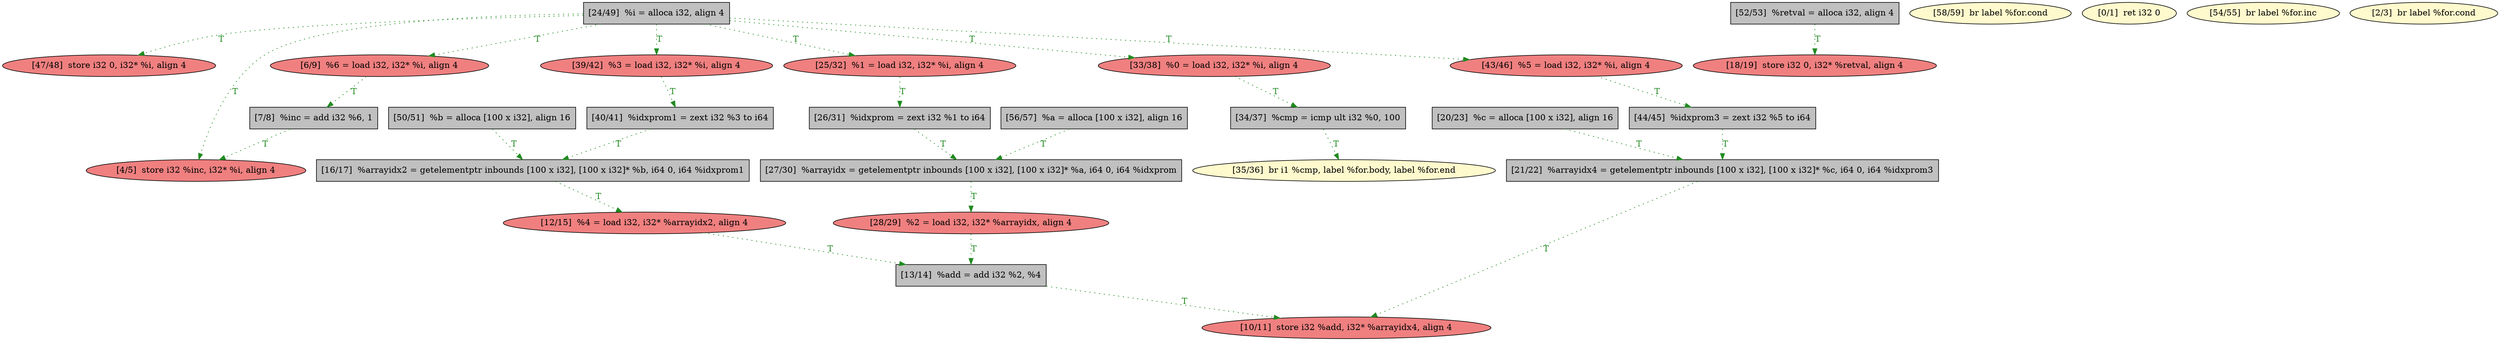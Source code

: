 
digraph G {


node89 [fillcolor=grey,label="[7/8]  %inc = add i32 %6, 1",shape=rectangle,style=filled ]
node88 [fillcolor=lightcoral,label="[47/48]  store i32 0, i32* %i, align 4",shape=ellipse,style=filled ]
node87 [fillcolor=grey,label="[52/53]  %retval = alloca i32, align 4",shape=rectangle,style=filled ]
node85 [fillcolor=grey,label="[27/30]  %arrayidx = getelementptr inbounds [100 x i32], [100 x i32]* %a, i64 0, i64 %idxprom",shape=rectangle,style=filled ]
node83 [fillcolor=lightcoral,label="[18/19]  store i32 0, i32* %retval, align 4",shape=ellipse,style=filled ]
node84 [fillcolor=grey,label="[20/23]  %c = alloca [100 x i32], align 16",shape=rectangle,style=filled ]
node81 [fillcolor=lightcoral,label="[6/9]  %6 = load i32, i32* %i, align 4",shape=ellipse,style=filled ]
node78 [fillcolor=grey,label="[50/51]  %b = alloca [100 x i32], align 16",shape=rectangle,style=filled ]
node77 [fillcolor=grey,label="[16/17]  %arrayidx2 = getelementptr inbounds [100 x i32], [100 x i32]* %b, i64 0, i64 %idxprom1",shape=rectangle,style=filled ]
node76 [fillcolor=lightcoral,label="[12/15]  %4 = load i32, i32* %arrayidx2, align 4",shape=ellipse,style=filled ]
node80 [fillcolor=lightcoral,label="[4/5]  store i32 %inc, i32* %i, align 4",shape=ellipse,style=filled ]
node79 [fillcolor=lightcoral,label="[25/32]  %1 = load i32, i32* %i, align 4",shape=ellipse,style=filled ]
node61 [fillcolor=grey,label="[13/14]  %add = add i32 %2, %4",shape=rectangle,style=filled ]
node69 [fillcolor=lemonchiffon,label="[58/59]  br label %for.cond",shape=ellipse,style=filled ]
node86 [fillcolor=grey,label="[24/49]  %i = alloca i32, align 4",shape=rectangle,style=filled ]
node74 [fillcolor=lightcoral,label="[10/11]  store i32 %add, i32* %arrayidx4, align 4",shape=ellipse,style=filled ]
node60 [fillcolor=lemonchiffon,label="[35/36]  br i1 %cmp, label %for.body, label %for.end",shape=ellipse,style=filled ]
node64 [fillcolor=lightcoral,label="[39/42]  %3 = load i32, i32* %i, align 4",shape=ellipse,style=filled ]
node65 [fillcolor=grey,label="[21/22]  %arrayidx4 = getelementptr inbounds [100 x i32], [100 x i32]* %c, i64 0, i64 %idxprom3",shape=rectangle,style=filled ]
node66 [fillcolor=grey,label="[44/45]  %idxprom3 = zext i32 %5 to i64",shape=rectangle,style=filled ]
node67 [fillcolor=lightcoral,label="[28/29]  %2 = load i32, i32* %arrayidx, align 4",shape=ellipse,style=filled ]
node82 [fillcolor=lemonchiffon,label="[0/1]  ret i32 0",shape=ellipse,style=filled ]
node70 [fillcolor=grey,label="[56/57]  %a = alloca [100 x i32], align 16",shape=rectangle,style=filled ]
node62 [fillcolor=grey,label="[34/37]  %cmp = icmp ult i32 %0, 100",shape=rectangle,style=filled ]
node73 [fillcolor=grey,label="[40/41]  %idxprom1 = zext i32 %3 to i64",shape=rectangle,style=filled ]
node68 [fillcolor=lightcoral,label="[43/46]  %5 = load i32, i32* %i, align 4",shape=ellipse,style=filled ]
node71 [fillcolor=lemonchiffon,label="[54/55]  br label %for.inc",shape=ellipse,style=filled ]
node63 [fillcolor=lightcoral,label="[33/38]  %0 = load i32, i32* %i, align 4",shape=ellipse,style=filled ]
node72 [fillcolor=grey,label="[26/31]  %idxprom = zext i32 %1 to i64",shape=rectangle,style=filled ]
node75 [fillcolor=lemonchiffon,label="[2/3]  br label %for.cond",shape=ellipse,style=filled ]

node81->node89 [style=dotted,color=forestgreen,label="T",fontcolor=forestgreen ]
node87->node83 [style=dotted,color=forestgreen,label="T",fontcolor=forestgreen ]
node78->node77 [style=dotted,color=forestgreen,label="T",fontcolor=forestgreen ]
node86->node64 [style=dotted,color=forestgreen,label="T",fontcolor=forestgreen ]
node86->node80 [style=dotted,color=forestgreen,label="T",fontcolor=forestgreen ]
node86->node68 [style=dotted,color=forestgreen,label="T",fontcolor=forestgreen ]
node89->node80 [style=dotted,color=forestgreen,label="T",fontcolor=forestgreen ]
node77->node76 [style=dotted,color=forestgreen,label="T",fontcolor=forestgreen ]
node66->node65 [style=dotted,color=forestgreen,label="T",fontcolor=forestgreen ]
node65->node74 [style=dotted,color=forestgreen,label="T",fontcolor=forestgreen ]
node63->node62 [style=dotted,color=forestgreen,label="T",fontcolor=forestgreen ]
node61->node74 [style=dotted,color=forestgreen,label="T",fontcolor=forestgreen ]
node84->node65 [style=dotted,color=forestgreen,label="T",fontcolor=forestgreen ]
node68->node66 [style=dotted,color=forestgreen,label="T",fontcolor=forestgreen ]
node85->node67 [style=dotted,color=forestgreen,label="T",fontcolor=forestgreen ]
node70->node85 [style=dotted,color=forestgreen,label="T",fontcolor=forestgreen ]
node73->node77 [style=dotted,color=forestgreen,label="T",fontcolor=forestgreen ]
node86->node79 [style=dotted,color=forestgreen,label="T",fontcolor=forestgreen ]
node64->node73 [style=dotted,color=forestgreen,label="T",fontcolor=forestgreen ]
node62->node60 [style=dotted,color=forestgreen,label="T",fontcolor=forestgreen ]
node67->node61 [style=dotted,color=forestgreen,label="T",fontcolor=forestgreen ]
node86->node88 [style=dotted,color=forestgreen,label="T",fontcolor=forestgreen ]
node72->node85 [style=dotted,color=forestgreen,label="T",fontcolor=forestgreen ]
node79->node72 [style=dotted,color=forestgreen,label="T",fontcolor=forestgreen ]
node76->node61 [style=dotted,color=forestgreen,label="T",fontcolor=forestgreen ]
node86->node63 [style=dotted,color=forestgreen,label="T",fontcolor=forestgreen ]
node86->node81 [style=dotted,color=forestgreen,label="T",fontcolor=forestgreen ]


}
